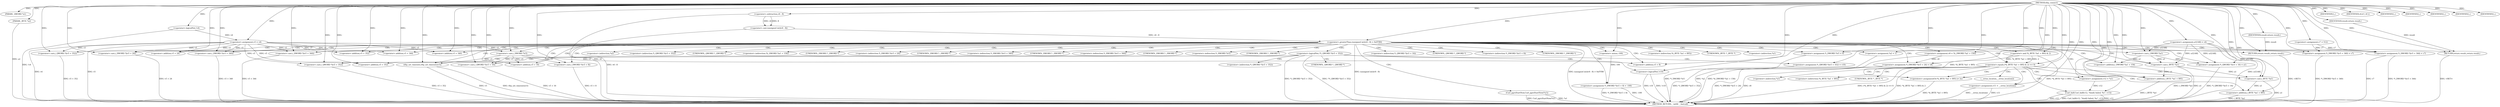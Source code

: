 digraph tftp_connect {  
"1000113" [label = "(METHOD,tftp_connect)" ]
"1000283" [label = "(METHOD_RETURN,__int64 __fastcall)" ]
"1000114" [label = "(PARAM,_QWORD *a1)" ]
"1000115" [label = "(PARAM,_BYTE *a2)" ]
"1000129" [label = "(<operator>.assignment,a1[148] = v4)" ]
"1000135" [label = "(<operator>.logicalNot,!v4)" ]
"1000137" [label = "(IDENTIFIER,L,)" ]
"1000138" [label = "(<operator>.assignment,v5 = v4)" ]
"1000142" [label = "(IDENTIFIER,v6,if ( v6 ))" ]
"1000144" [label = "(IDENTIFIER,L,)" ]
"1000146" [label = "(<operator>.greaterThan,(unsigned int)(v6 - 8) > 0xFFB0)" ]
"1000147" [label = "(<operator>.cast,(unsigned int)(v6 - 8))" ]
"1000149" [label = "(<operator>.subtraction,v6 - 8)" ]
"1000153" [label = "(RETURN,return result;,return result;)" ]
"1000154" [label = "(IDENTIFIER,result,return result;)" ]
"1000157" [label = "(<operator>.assignment,v7 = 512)" ]
"1000161" [label = "(<operator>.logicalNot,!*(_QWORD *)(v5 + 352))" ]
"1000163" [label = "(<operator>.cast,(_QWORD *)(v5 + 352))" ]
"1000165" [label = "(<operator>.addition,v5 + 352)" ]
"1000169" [label = "(<operator>.assignment,*(_QWORD *)(v5 + 352) = v10)" ]
"1000171" [label = "(<operator>.cast,(_QWORD *)(v5 + 352))" ]
"1000173" [label = "(<operator>.addition,v5 + 352)" ]
"1000178" [label = "(<operator>.logicalNot,!v10)" ]
"1000180" [label = "(IDENTIFIER,L,)" ]
"1000182" [label = "(<operator>.assignment,v8 = *((_DWORD *)a1 + 156))" ]
"1000185" [label = "(<operator>.addition,(_DWORD *)a1 + 156)" ]
"1000186" [label = "(<operator>.cast,(_DWORD *)a1)" ]
"1000190" [label = "(<operator>.assignment,*(_DWORD *)(v5 + 24) = v8)" ]
"1000192" [label = "(<operator>.cast,(_DWORD *)(v5 + 24))" ]
"1000194" [label = "(<operator>.addition,v5 + 24)" ]
"1000198" [label = "(<operator>.assignment,*(_DWORD *)(v5 + 340) = v7)" ]
"1000200" [label = "(<operator>.cast,(_DWORD *)(v5 + 340))" ]
"1000202" [label = "(<operator>.addition,v5 + 340)" ]
"1000206" [label = "(<operator>.assignment,*(_DWORD *)(v5 + 344) = v7)" ]
"1000208" [label = "(<operator>.cast,(_DWORD *)(v5 + 344))" ]
"1000210" [label = "(<operator>.addition,v5 + 344)" ]
"1000214" [label = "(<operator>.assignment,*(_DWORD *)v5 = 0)" ]
"1000216" [label = "(<operator>.cast,(_DWORD *)v5)" ]
"1000220" [label = "(<operator>.assignment,*(_QWORD *)(v5 + 16) = a1)" ]
"1000222" [label = "(<operator>.cast,(_QWORD *)(v5 + 16))" ]
"1000224" [label = "(<operator>.addition,v5 + 16)" ]
"1000228" [label = "(<operator>.assignment,*(_DWORD *)(v5 + 8) = -100)" ]
"1000230" [label = "(<operator>.cast,(_DWORD *)(v5 + 8))" ]
"1000232" [label = "(<operator>.addition,v5 + 8)" ]
"1000235" [label = "(<operator>.minus,-100)" ]
"1000237" [label = "(tftp_set_timeouts,tftp_set_timeouts(v5))" ]
"1000240" [label = "(<operator>.equals,(*((_BYTE *)a1 + 895) & 2) == 0)" ]
"1000241" [label = "(<operator>.and,*((_BYTE *)a1 + 895) & 2)" ]
"1000243" [label = "(<operator>.addition,(_BYTE *)a1 + 895)" ]
"1000244" [label = "(<operator>.cast,(_BYTE *)a1)" ]
"1000252" [label = "(<operator>.assignment,v11 = __errno_location())" ]
"1000255" [label = "(<operator>.assignment,v12 = *a1)" ]
"1000259" [label = "(Curl_failf,Curl_failf(v12, \"bind() failed; %s\", v13))" ]
"1000263" [label = "(IDENTIFIER,L,)" ]
"1000264" [label = "(<operators>.assignmentOr,*((_BYTE *)a1 + 895) |= 2u)" ]
"1000266" [label = "(<operator>.addition,(_BYTE *)a1 + 895)" ]
"1000267" [label = "(<operator>.cast,(_BYTE *)a1)" ]
"1000272" [label = "(Curl_pgrsStartNow,Curl_pgrsStartNow(*a1))" ]
"1000275" [label = "(IDENTIFIER,L,)" ]
"1000276" [label = "(<operator>.assignment,*a2 = 1)" ]
"1000280" [label = "(RETURN,return result;,return result;)" ]
"1000281" [label = "(IDENTIFIER,result,return result;)" ]
"1000282" [label = "(IDENTIFIER,L,)" ]
"1000162" [label = "(<operator>.indirection,*(_QWORD *)(v5 + 352))" ]
"1000164" [label = "(UNKNOWN,_QWORD *,_QWORD *)" ]
"1000170" [label = "(<operator>.indirection,*(_QWORD *)(v5 + 352))" ]
"1000172" [label = "(UNKNOWN,_QWORD *,_QWORD *)" ]
"1000184" [label = "(<operator>.indirection,*((_DWORD *)a1 + 156))" ]
"1000187" [label = "(UNKNOWN,_DWORD *,_DWORD *)" ]
"1000191" [label = "(<operator>.indirection,*(_DWORD *)(v5 + 24))" ]
"1000193" [label = "(UNKNOWN,_DWORD *,_DWORD *)" ]
"1000199" [label = "(<operator>.indirection,*(_DWORD *)(v5 + 340))" ]
"1000201" [label = "(UNKNOWN,_DWORD *,_DWORD *)" ]
"1000207" [label = "(<operator>.indirection,*(_DWORD *)(v5 + 344))" ]
"1000209" [label = "(UNKNOWN,_DWORD *,_DWORD *)" ]
"1000215" [label = "(<operator>.indirection,*(_DWORD *)v5)" ]
"1000217" [label = "(UNKNOWN,_DWORD *,_DWORD *)" ]
"1000221" [label = "(<operator>.indirection,*(_QWORD *)(v5 + 16))" ]
"1000223" [label = "(UNKNOWN,_QWORD *,_QWORD *)" ]
"1000229" [label = "(<operator>.indirection,*(_DWORD *)(v5 + 8))" ]
"1000231" [label = "(UNKNOWN,_DWORD *,_DWORD *)" ]
"1000242" [label = "(<operator>.indirection,*((_BYTE *)a1 + 895))" ]
"1000245" [label = "(UNKNOWN,_BYTE *,_BYTE *)" ]
"1000254" [label = "(__errno_location,__errno_location())" ]
"1000257" [label = "(<operator>.indirection,*a1)" ]
"1000265" [label = "(<operator>.indirection,*((_BYTE *)a1 + 895))" ]
"1000268" [label = "(UNKNOWN,_BYTE *,_BYTE *)" ]
"1000273" [label = "(<operator>.indirection,*a1)" ]
"1000277" [label = "(<operator>.indirection,*a2)" ]
  "1000280" -> "1000283"  [ label = "DDG: <RET>"] 
  "1000259" -> "1000283"  [ label = "DDG: v12"] 
  "1000267" -> "1000283"  [ label = "DDG: a1"] 
  "1000252" -> "1000283"  [ label = "DDG: __errno_location()"] 
  "1000161" -> "1000283"  [ label = "DDG: !*(_QWORD *)(v5 + 352)"] 
  "1000266" -> "1000283"  [ label = "DDG: (_BYTE *)a1"] 
  "1000192" -> "1000283"  [ label = "DDG: v5 + 24"] 
  "1000190" -> "1000283"  [ label = "DDG: *(_DWORD *)(v5 + 24)"] 
  "1000198" -> "1000283"  [ label = "DDG: *(_DWORD *)(v5 + 340)"] 
  "1000138" -> "1000283"  [ label = "DDG: v5"] 
  "1000243" -> "1000283"  [ label = "DDG: (_BYTE *)a1"] 
  "1000259" -> "1000283"  [ label = "DDG: Curl_failf(v12, \"bind() failed; %s\", v13)"] 
  "1000264" -> "1000283"  [ label = "DDG: *((_BYTE *)a1 + 895)"] 
  "1000182" -> "1000283"  [ label = "DDG: *((_DWORD *)a1 + 156)"] 
  "1000206" -> "1000283"  [ label = "DDG: v7"] 
  "1000178" -> "1000283"  [ label = "DDG: !v10"] 
  "1000244" -> "1000283"  [ label = "DDG: a1"] 
  "1000228" -> "1000283"  [ label = "DDG: *(_DWORD *)(v5 + 8)"] 
  "1000220" -> "1000283"  [ label = "DDG: *(_QWORD *)(v5 + 16)"] 
  "1000129" -> "1000283"  [ label = "DDG: a1[148]"] 
  "1000272" -> "1000283"  [ label = "DDG: Curl_pgrsStartNow(*a1)"] 
  "1000240" -> "1000283"  [ label = "DDG: *((_BYTE *)a1 + 895) & 2"] 
  "1000222" -> "1000283"  [ label = "DDG: v5 + 16"] 
  "1000149" -> "1000283"  [ label = "DDG: v6"] 
  "1000147" -> "1000283"  [ label = "DDG: v6 - 8"] 
  "1000146" -> "1000283"  [ label = "DDG: (unsigned int)(v6 - 8)"] 
  "1000252" -> "1000283"  [ label = "DDG: v11"] 
  "1000214" -> "1000283"  [ label = "DDG: *(_DWORD *)v5"] 
  "1000237" -> "1000283"  [ label = "DDG: tftp_set_timeouts(v5)"] 
  "1000276" -> "1000283"  [ label = "DDG: *a2"] 
  "1000115" -> "1000283"  [ label = "DDG: a2"] 
  "1000230" -> "1000283"  [ label = "DDG: v5 + 8"] 
  "1000206" -> "1000283"  [ label = "DDG: *(_DWORD *)(v5 + 344)"] 
  "1000169" -> "1000283"  [ label = "DDG: *(_QWORD *)(v5 + 352)"] 
  "1000135" -> "1000283"  [ label = "DDG: !v4"] 
  "1000272" -> "1000283"  [ label = "DDG: *a1"] 
  "1000241" -> "1000283"  [ label = "DDG: *((_BYTE *)a1 + 895)"] 
  "1000178" -> "1000283"  [ label = "DDG: v10"] 
  "1000138" -> "1000283"  [ label = "DDG: v4"] 
  "1000171" -> "1000283"  [ label = "DDG: v5 + 352"] 
  "1000208" -> "1000283"  [ label = "DDG: v5 + 344"] 
  "1000237" -> "1000283"  [ label = "DDG: v5"] 
  "1000259" -> "1000283"  [ label = "DDG: v13"] 
  "1000200" -> "1000283"  [ label = "DDG: v5 + 340"] 
  "1000190" -> "1000283"  [ label = "DDG: v8"] 
  "1000146" -> "1000283"  [ label = "DDG: (unsigned int)(v6 - 8) > 0xFFB0"] 
  "1000240" -> "1000283"  [ label = "DDG: (*((_BYTE *)a1 + 895) & 2) == 0"] 
  "1000163" -> "1000283"  [ label = "DDG: v5 + 352"] 
  "1000228" -> "1000283"  [ label = "DDG: -100"] 
  "1000161" -> "1000283"  [ label = "DDG: *(_QWORD *)(v5 + 352)"] 
  "1000185" -> "1000283"  [ label = "DDG: (_DWORD *)a1"] 
  "1000153" -> "1000283"  [ label = "DDG: <RET>"] 
  "1000113" -> "1000114"  [ label = "DDG: "] 
  "1000113" -> "1000115"  [ label = "DDG: "] 
  "1000113" -> "1000129"  [ label = "DDG: "] 
  "1000113" -> "1000135"  [ label = "DDG: "] 
  "1000113" -> "1000137"  [ label = "DDG: "] 
  "1000135" -> "1000138"  [ label = "DDG: v4"] 
  "1000113" -> "1000138"  [ label = "DDG: "] 
  "1000113" -> "1000142"  [ label = "DDG: "] 
  "1000113" -> "1000144"  [ label = "DDG: "] 
  "1000147" -> "1000146"  [ label = "DDG: v6 - 8"] 
  "1000149" -> "1000147"  [ label = "DDG: v6"] 
  "1000149" -> "1000147"  [ label = "DDG: 8"] 
  "1000113" -> "1000149"  [ label = "DDG: "] 
  "1000113" -> "1000146"  [ label = "DDG: "] 
  "1000154" -> "1000153"  [ label = "DDG: result"] 
  "1000113" -> "1000153"  [ label = "DDG: "] 
  "1000113" -> "1000154"  [ label = "DDG: "] 
  "1000113" -> "1000157"  [ label = "DDG: "] 
  "1000138" -> "1000163"  [ label = "DDG: v5"] 
  "1000113" -> "1000163"  [ label = "DDG: "] 
  "1000138" -> "1000165"  [ label = "DDG: v5"] 
  "1000113" -> "1000165"  [ label = "DDG: "] 
  "1000113" -> "1000169"  [ label = "DDG: "] 
  "1000113" -> "1000171"  [ label = "DDG: "] 
  "1000138" -> "1000171"  [ label = "DDG: v5"] 
  "1000113" -> "1000173"  [ label = "DDG: "] 
  "1000138" -> "1000173"  [ label = "DDG: v5"] 
  "1000113" -> "1000178"  [ label = "DDG: "] 
  "1000113" -> "1000180"  [ label = "DDG: "] 
  "1000113" -> "1000182"  [ label = "DDG: "] 
  "1000186" -> "1000185"  [ label = "DDG: a1"] 
  "1000129" -> "1000186"  [ label = "DDG: a1[148]"] 
  "1000113" -> "1000186"  [ label = "DDG: "] 
  "1000113" -> "1000185"  [ label = "DDG: "] 
  "1000182" -> "1000190"  [ label = "DDG: v8"] 
  "1000113" -> "1000190"  [ label = "DDG: "] 
  "1000113" -> "1000192"  [ label = "DDG: "] 
  "1000138" -> "1000192"  [ label = "DDG: v5"] 
  "1000113" -> "1000194"  [ label = "DDG: "] 
  "1000138" -> "1000194"  [ label = "DDG: v5"] 
  "1000157" -> "1000198"  [ label = "DDG: v7"] 
  "1000113" -> "1000198"  [ label = "DDG: "] 
  "1000113" -> "1000200"  [ label = "DDG: "] 
  "1000138" -> "1000200"  [ label = "DDG: v5"] 
  "1000113" -> "1000202"  [ label = "DDG: "] 
  "1000138" -> "1000202"  [ label = "DDG: v5"] 
  "1000113" -> "1000206"  [ label = "DDG: "] 
  "1000157" -> "1000206"  [ label = "DDG: v7"] 
  "1000113" -> "1000208"  [ label = "DDG: "] 
  "1000138" -> "1000208"  [ label = "DDG: v5"] 
  "1000113" -> "1000210"  [ label = "DDG: "] 
  "1000138" -> "1000210"  [ label = "DDG: v5"] 
  "1000113" -> "1000214"  [ label = "DDG: "] 
  "1000113" -> "1000216"  [ label = "DDG: "] 
  "1000138" -> "1000216"  [ label = "DDG: v5"] 
  "1000129" -> "1000220"  [ label = "DDG: a1[148]"] 
  "1000186" -> "1000220"  [ label = "DDG: a1"] 
  "1000113" -> "1000220"  [ label = "DDG: "] 
  "1000216" -> "1000222"  [ label = "DDG: v5"] 
  "1000113" -> "1000222"  [ label = "DDG: "] 
  "1000216" -> "1000224"  [ label = "DDG: v5"] 
  "1000113" -> "1000224"  [ label = "DDG: "] 
  "1000235" -> "1000228"  [ label = "DDG: 100"] 
  "1000113" -> "1000230"  [ label = "DDG: "] 
  "1000216" -> "1000230"  [ label = "DDG: v5"] 
  "1000113" -> "1000232"  [ label = "DDG: "] 
  "1000216" -> "1000232"  [ label = "DDG: v5"] 
  "1000113" -> "1000235"  [ label = "DDG: "] 
  "1000113" -> "1000237"  [ label = "DDG: "] 
  "1000216" -> "1000237"  [ label = "DDG: v5"] 
  "1000241" -> "1000240"  [ label = "DDG: *((_BYTE *)a1 + 895)"] 
  "1000241" -> "1000240"  [ label = "DDG: 2"] 
  "1000244" -> "1000243"  [ label = "DDG: a1"] 
  "1000129" -> "1000244"  [ label = "DDG: a1[148]"] 
  "1000113" -> "1000244"  [ label = "DDG: "] 
  "1000186" -> "1000244"  [ label = "DDG: a1"] 
  "1000113" -> "1000243"  [ label = "DDG: "] 
  "1000113" -> "1000241"  [ label = "DDG: "] 
  "1000113" -> "1000240"  [ label = "DDG: "] 
  "1000113" -> "1000252"  [ label = "DDG: "] 
  "1000113" -> "1000255"  [ label = "DDG: "] 
  "1000255" -> "1000259"  [ label = "DDG: v12"] 
  "1000113" -> "1000259"  [ label = "DDG: "] 
  "1000113" -> "1000263"  [ label = "DDG: "] 
  "1000113" -> "1000264"  [ label = "DDG: "] 
  "1000241" -> "1000264"  [ label = "DDG: *((_BYTE *)a1 + 895)"] 
  "1000267" -> "1000266"  [ label = "DDG: a1"] 
  "1000244" -> "1000267"  [ label = "DDG: a1"] 
  "1000129" -> "1000267"  [ label = "DDG: a1[148]"] 
  "1000113" -> "1000267"  [ label = "DDG: "] 
  "1000113" -> "1000266"  [ label = "DDG: "] 
  "1000113" -> "1000275"  [ label = "DDG: "] 
  "1000113" -> "1000276"  [ label = "DDG: "] 
  "1000281" -> "1000280"  [ label = "DDG: result"] 
  "1000113" -> "1000280"  [ label = "DDG: "] 
  "1000113" -> "1000281"  [ label = "DDG: "] 
  "1000113" -> "1000282"  [ label = "DDG: "] 
  "1000146" -> "1000165"  [ label = "CDG: "] 
  "1000146" -> "1000164"  [ label = "CDG: "] 
  "1000146" -> "1000163"  [ label = "CDG: "] 
  "1000146" -> "1000162"  [ label = "CDG: "] 
  "1000146" -> "1000161"  [ label = "CDG: "] 
  "1000146" -> "1000192"  [ label = "CDG: "] 
  "1000146" -> "1000191"  [ label = "CDG: "] 
  "1000146" -> "1000190"  [ label = "CDG: "] 
  "1000146" -> "1000187"  [ label = "CDG: "] 
  "1000146" -> "1000186"  [ label = "CDG: "] 
  "1000146" -> "1000185"  [ label = "CDG: "] 
  "1000146" -> "1000184"  [ label = "CDG: "] 
  "1000146" -> "1000182"  [ label = "CDG: "] 
  "1000146" -> "1000208"  [ label = "CDG: "] 
  "1000146" -> "1000207"  [ label = "CDG: "] 
  "1000146" -> "1000206"  [ label = "CDG: "] 
  "1000146" -> "1000202"  [ label = "CDG: "] 
  "1000146" -> "1000201"  [ label = "CDG: "] 
  "1000146" -> "1000200"  [ label = "CDG: "] 
  "1000146" -> "1000199"  [ label = "CDG: "] 
  "1000146" -> "1000198"  [ label = "CDG: "] 
  "1000146" -> "1000194"  [ label = "CDG: "] 
  "1000146" -> "1000193"  [ label = "CDG: "] 
  "1000146" -> "1000224"  [ label = "CDG: "] 
  "1000146" -> "1000223"  [ label = "CDG: "] 
  "1000146" -> "1000222"  [ label = "CDG: "] 
  "1000146" -> "1000221"  [ label = "CDG: "] 
  "1000146" -> "1000220"  [ label = "CDG: "] 
  "1000146" -> "1000217"  [ label = "CDG: "] 
  "1000146" -> "1000216"  [ label = "CDG: "] 
  "1000146" -> "1000215"  [ label = "CDG: "] 
  "1000146" -> "1000214"  [ label = "CDG: "] 
  "1000146" -> "1000210"  [ label = "CDG: "] 
  "1000146" -> "1000209"  [ label = "CDG: "] 
  "1000146" -> "1000240"  [ label = "CDG: "] 
  "1000146" -> "1000237"  [ label = "CDG: "] 
  "1000146" -> "1000235"  [ label = "CDG: "] 
  "1000146" -> "1000232"  [ label = "CDG: "] 
  "1000146" -> "1000231"  [ label = "CDG: "] 
  "1000146" -> "1000230"  [ label = "CDG: "] 
  "1000146" -> "1000229"  [ label = "CDG: "] 
  "1000146" -> "1000228"  [ label = "CDG: "] 
  "1000146" -> "1000245"  [ label = "CDG: "] 
  "1000146" -> "1000244"  [ label = "CDG: "] 
  "1000146" -> "1000243"  [ label = "CDG: "] 
  "1000146" -> "1000242"  [ label = "CDG: "] 
  "1000146" -> "1000241"  [ label = "CDG: "] 
  "1000146" -> "1000272"  [ label = "CDG: "] 
  "1000146" -> "1000280"  [ label = "CDG: "] 
  "1000146" -> "1000277"  [ label = "CDG: "] 
  "1000146" -> "1000276"  [ label = "CDG: "] 
  "1000146" -> "1000273"  [ label = "CDG: "] 
  "1000146" -> "1000153"  [ label = "CDG: "] 
  "1000161" -> "1000173"  [ label = "CDG: "] 
  "1000161" -> "1000172"  [ label = "CDG: "] 
  "1000161" -> "1000171"  [ label = "CDG: "] 
  "1000161" -> "1000170"  [ label = "CDG: "] 
  "1000161" -> "1000169"  [ label = "CDG: "] 
  "1000161" -> "1000178"  [ label = "CDG: "] 
  "1000240" -> "1000255"  [ label = "CDG: "] 
  "1000240" -> "1000254"  [ label = "CDG: "] 
  "1000240" -> "1000252"  [ label = "CDG: "] 
  "1000240" -> "1000268"  [ label = "CDG: "] 
  "1000240" -> "1000267"  [ label = "CDG: "] 
  "1000240" -> "1000266"  [ label = "CDG: "] 
  "1000240" -> "1000265"  [ label = "CDG: "] 
  "1000240" -> "1000264"  [ label = "CDG: "] 
  "1000240" -> "1000259"  [ label = "CDG: "] 
  "1000240" -> "1000257"  [ label = "CDG: "] 
}
